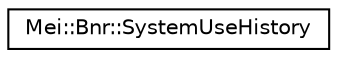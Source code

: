 digraph "Graphical Class Hierarchy"
{
  edge [fontname="Helvetica",fontsize="10",labelfontname="Helvetica",labelfontsize="10"];
  node [fontname="Helvetica",fontsize="10",shape=record];
  rankdir="LR";
  Node1 [label="Mei::Bnr::SystemUseHistory",height=0.2,width=0.4,color="black", fillcolor="white", style="filled",URL="$a00180.html",tooltip="SystemUseHistory "];
}
